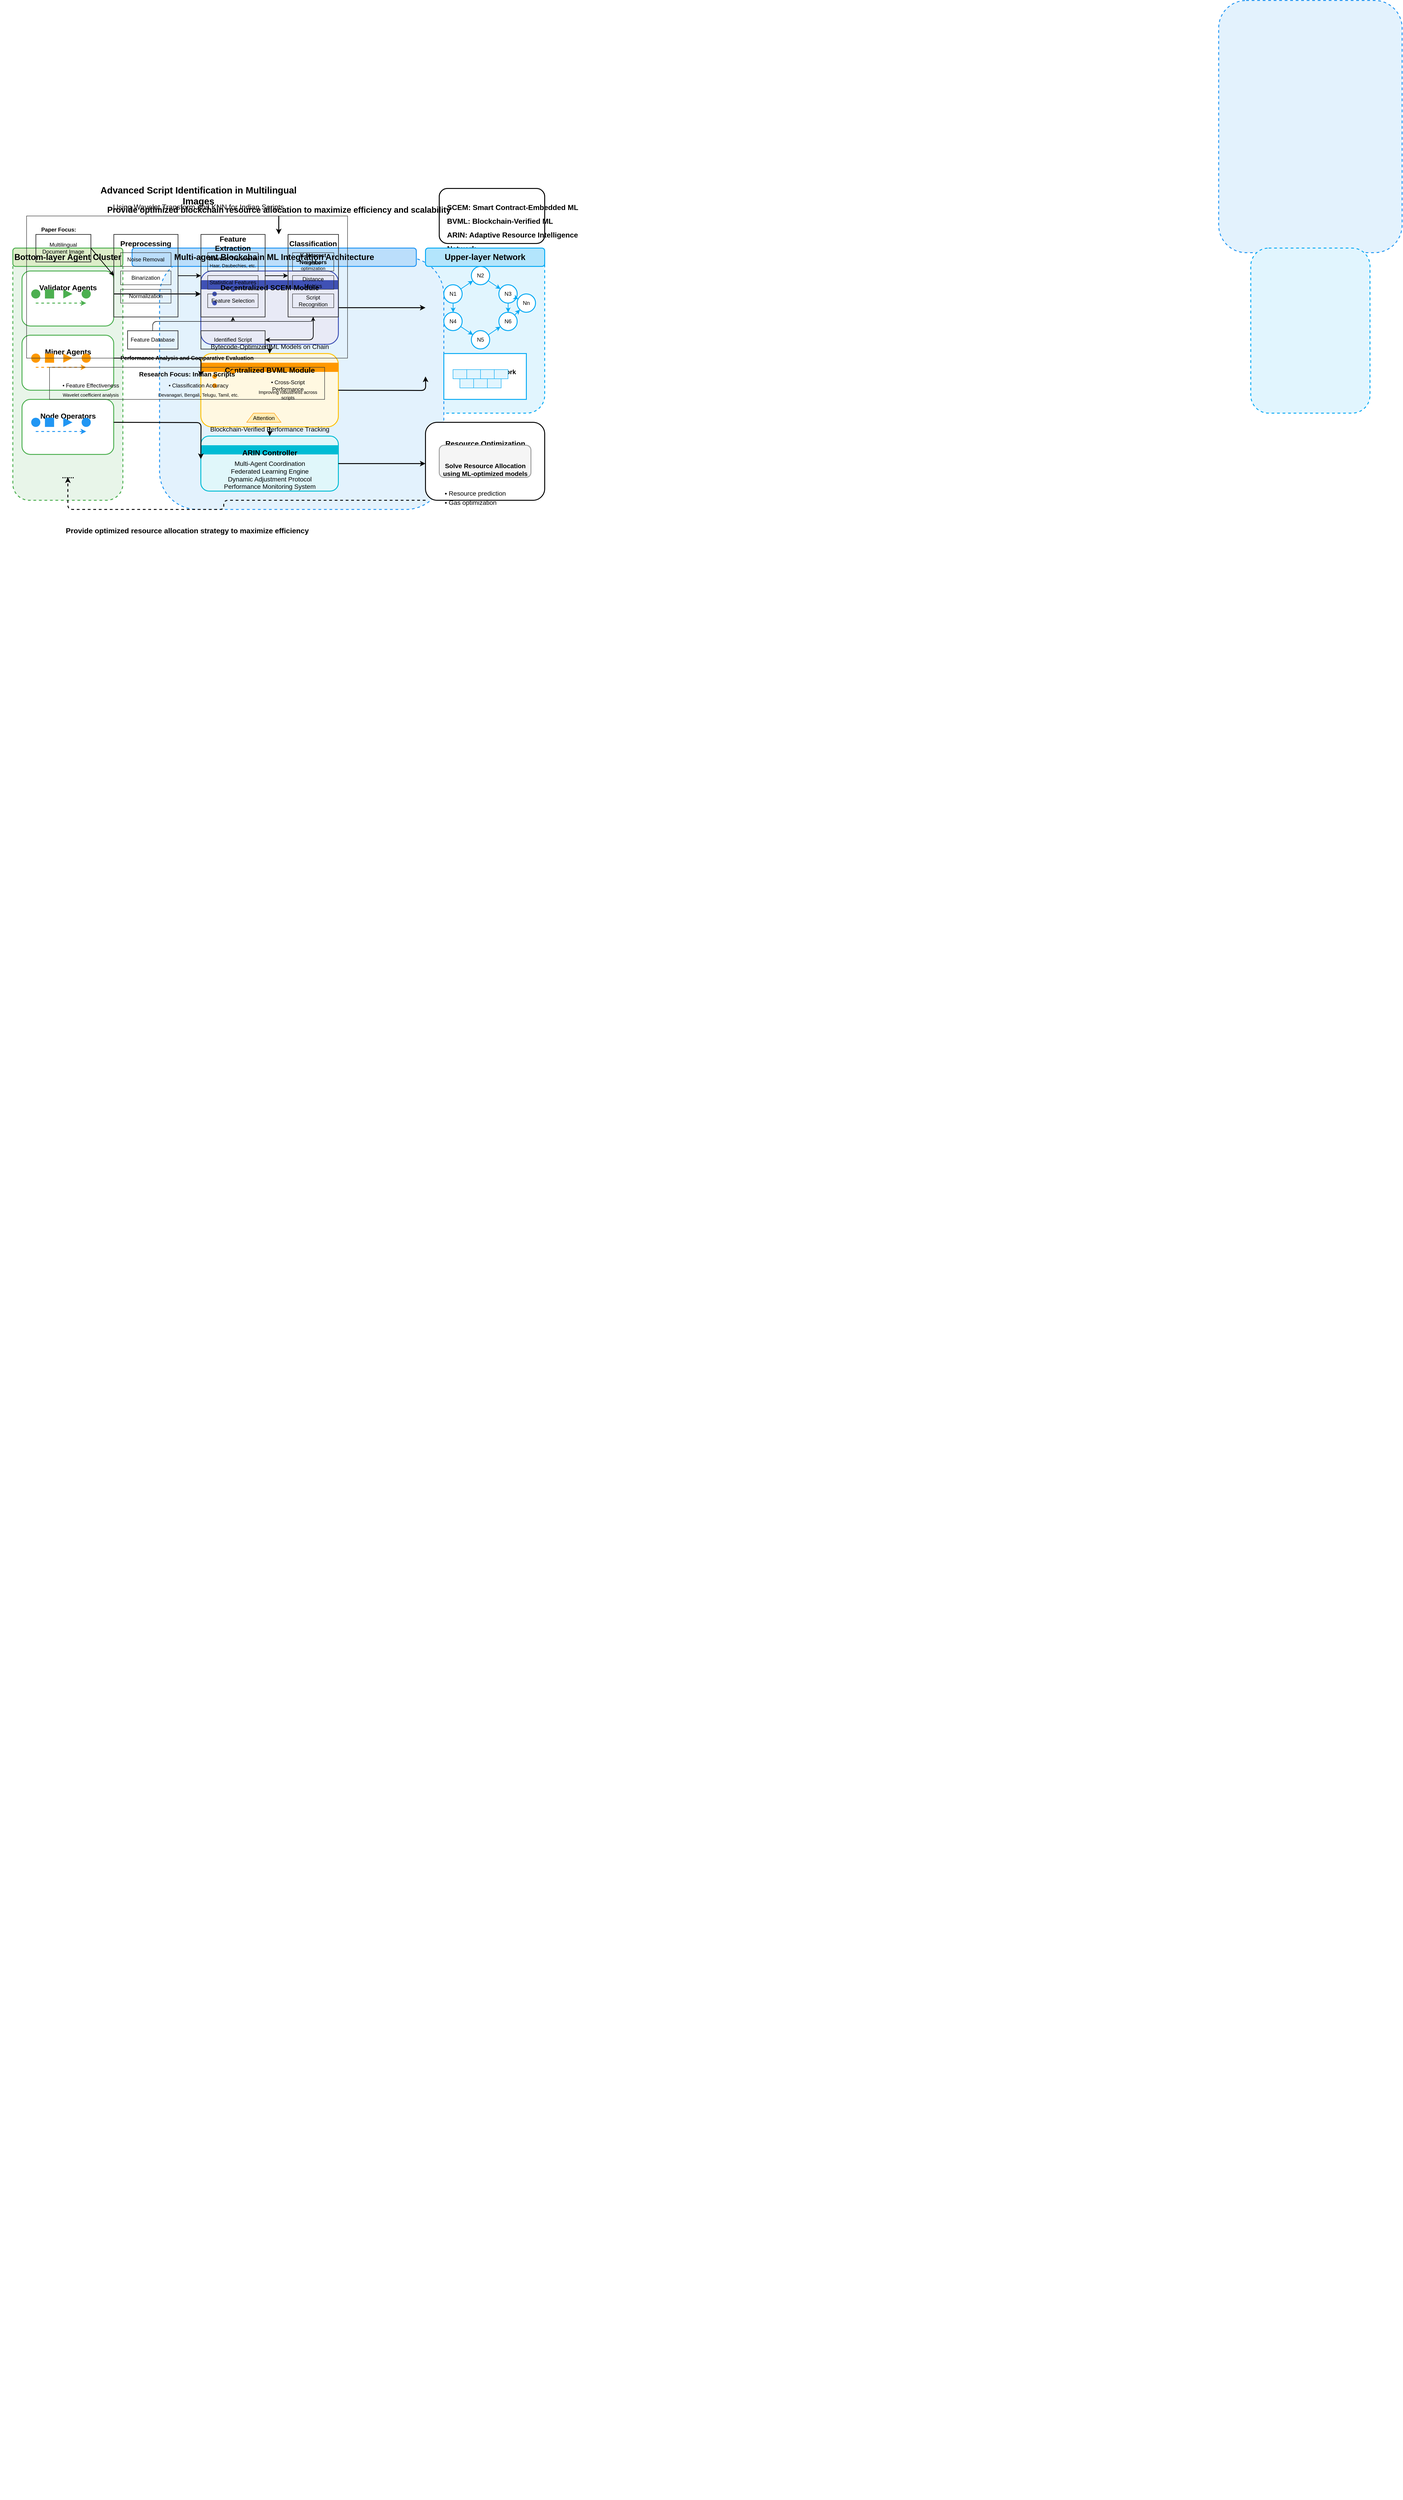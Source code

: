 <mxfile version="26.1.0">
  <diagram name="Page-1" id="Cv1-WxYaIpTdHHCbRo7C">
    <mxGraphModel dx="2656" dy="2869" grid="1" gridSize="10" guides="1" tooltips="1" connect="1" arrows="1" fold="1" page="1" pageScale="1" pageWidth="827" pageHeight="1169" math="0" shadow="0">
      <root>
        <mxCell id="0" />
        <mxCell id="1" parent="0" />
        <mxCell id="YAt9LpGXts6ywUsY0biL-2" value="&#xa;&#xa;&#xa;&#xa;&#xa;&#xa;&#xa;&#xa;&#xa;&#xa;&#xa;&#xa;&#xa;&#xa;&#xa;&#xa;&#xa;&#xa;&#xa;&#xa;&#xa;&#xa;&#xa;&#xa;&#xa;&#xa;&#xa;&#xa;&#xa;&#xa;&#xa;&#xa;&#xa;&#xa;&#xa;&#xa;&#xa;&#xa;&#xa;&#xa;&#xa;&#xa;&#xa;&#xa;&#xa;&#xa;&#xa;&#xa;&#xa;&#xa;&#xa;&#xa;&#xa;&#xa;&#xa;&#xa;&#xa;&#xa;&#xa;&#xa;&#xa;&#xa;&#xa;&#xa;&#xa;&#xa;&#xa;&#xa;&#xa;&#xa;&#xa;&#xa;&#xa;&#xa;&#xa;&#xa;&#xa;&#xa;&#xa;&#xa;&#xa;&#xa;&#xa;&#xa;&#xa;&#xa;&#xa;&#xa;&#xa;&#xa;&#xa;&#xa;&#xa;&#xa;&#xa;&#xa;&#xa;&#xa;&#xa;&#xa;&#xa;&#xa;&#xa;&#xa;&#xa;&#xa;&#xa;&#xa;&#xa;&#xa;&#xa;&#xa;&#xa;&#xa;&#xa;&#xa;&#xa;&#xa;&#xa;&#xa;&#xa;&#xa;&#xa;&#xa;&#xa;&#xa;&#xa;&#xa;&#xa;&#xa;&#xa;&#xa;&#xa;&#xa;&#xa;&#xa;&#xa;&#xa;&#xa;&#xa;&#xa;&#xa;&#xa;&#xa;&#xa;&#xa;&#xa;&#xa;&#xa;&#xa;&#xa;&#xa;&#xa;&#xa;&#xa;&#xa;&#xa;&#xa;&#xa;&#xa;&#xa;&#xa;&#xa;&#xa;&#xa;&#xa;&#xa;&#xa;&#xa;&#xa;&#xa;&#xa;&#xa;&#xa;&#xa;&#xa;&#xa;&#xa;&#xa;&#xa;&#xa;&#xa;&#xa;&#xa;&#xa;&#xa;&#xa;&#xa;&#xa;&#xa;&#xa;&#xa;&#xa;&#xa;&#xa;&#xa;&#xa;&#xa;&#xa;&#xa;&#xa;&#xa;&#xa;&#xa;&#xa;&#xa;&#xa;&#xa;&#xa;&#xa;&#xa;&#xa;&#xa;&#xa;&#xa;&#xa;&#xa;&#xa;&#xa;&#xa;&#xa;&#xa;&#xa;&#xa;&#xa;&#xa;&#xa;&#xa;&#xa;&#xa;&#xa;&#xa;&#xa;&#xa;&#xa;&#xa;&#xa;&#xa;&#xa;&#xa;&#xa;&#xa;&#xa;&#xa;&#xa;&#xa;&#xa;&#xa;&#xa;&#xa;&#xa;&#xa;&#xa;&#xa;&#xa;&#xa;&#xa;&#xa;&#xa;&#xa;&#xa;&#xa;&#xa;&#xa;&#xa;&#xa;&#xa;&#xa;&#xa;&#xa;&#xa;&#xa;&#xa;&#xa;&#xa;&#xa;&#xa;&#xa;&#xa;&#xa;&#xa;&#xa;&#xa;&#xa;&#xa;&#xa;&#xa;&#xa;&#xa;&#xa;&#xa;&#xa;&#xa;&#xa;&#xa;&#xa;&#xa;&#xa;&#xa;&#xa;&#xa;&#xa;&#xa;&#xa;&#xa;&#xa;&#xa;&#xa;&#xa;&#xa;&#xa;&#xa;&#xa;&#xa;&#xa;&#xa;&#xa;&#xa;&#xa;&#xa;&#xa;&#xa;&#xa;&#xa;&#xa;&#xa;&#xa;&#xa;&#xa;&#xa;&#xa;&#xa;&#xa;&#xa;&#xa;&#xa;&#xa;&#xa;&#xa;&#xa;&#xa;&#xa;&#xa;&#xa;&#xa;&#xa;&#xa;&#xa;&#xa;&#xa;" style="text;whiteSpace=wrap;html=1;" parent="1" vertex="1">
          <mxGeometry width="30" height="5060" as="geometry" />
        </mxCell>
        <mxCell id="YAt9LpGXts6ywUsY0biL-3" value="Provide optimized blockchain resource allocation to maximize efficiency and scalability" style="text;html=1;strokeColor=none;fillColor=none;align=center;verticalAlign=middle;whiteSpace=wrap;rounded=0;fontSize=18;fontStyle=1" parent="1" vertex="1">
          <mxGeometry x="350" y="20" width="500" height="60" as="geometry" />
        </mxCell>
        <mxCell id="YAt9LpGXts6ywUsY0biL-4" value="" style="rounded=1;whiteSpace=wrap;html=1;fillColor=white;strokeColor=black;strokeWidth=2;" parent="1" vertex="1">
          <mxGeometry x="950" y="20" width="230" height="120" as="geometry" />
        </mxCell>
        <mxCell id="YAt9LpGXts6ywUsY0biL-5" value="SCEM: Smart Contract-Embedded ML" style="text;html=1;strokeColor=none;fillColor=none;align=left;verticalAlign=middle;whiteSpace=wrap;fontSize=16;fontStyle=1" parent="1" vertex="1">
          <mxGeometry x="965" y="30" width="200" height="20" as="geometry" />
        </mxCell>
        <mxCell id="YAt9LpGXts6ywUsY0biL-6" value="BVML: Blockchain-Verified ML" style="text;html=1;strokeColor=none;fillColor=none;align=left;verticalAlign=middle;whiteSpace=wrap;fontSize=16;fontStyle=1" parent="1" vertex="1">
          <mxGeometry x="965" y="60" width="200" height="20" as="geometry" />
        </mxCell>
        <mxCell id="YAt9LpGXts6ywUsY0biL-7" value="ARIN: Adaptive Resource Intelligence" style="text;html=1;strokeColor=none;fillColor=none;align=left;verticalAlign=middle;whiteSpace=wrap;fontSize=16;fontStyle=1" parent="1" vertex="1">
          <mxGeometry x="965" y="90" width="200" height="20" as="geometry" />
        </mxCell>
        <mxCell id="YAt9LpGXts6ywUsY0biL-8" value="Network" style="text;html=1;strokeColor=none;fillColor=none;align=left;verticalAlign=middle;whiteSpace=wrap;fontSize=16;fontStyle=1" parent="1" vertex="1">
          <mxGeometry x="965" y="120" width="200" height="20" as="geometry" />
        </mxCell>
        <mxCell id="YAt9LpGXts6ywUsY0biL-9" value="" style="rounded=1;whiteSpace=wrap;html=1;fillColor=#e8f5e9;strokeColor=#4caf50;strokeWidth=2;dashed=1;" parent="1" vertex="1">
          <mxGeometry x="20" y="150" width="240" height="550" as="geometry" />
        </mxCell>
        <mxCell id="YAt9LpGXts6ywUsY0biL-10" value="Bottom-layer Agent Cluster" style="text;html=1;strokeColor=none;fillColor=none;align=center;verticalAlign=middle;whiteSpace=wrap;fontSize=18;fontStyle=1" parent="1" vertex="1">
          <mxGeometry x="40" y="160" width="200" height="30" as="geometry" />
        </mxCell>
        <mxCell id="YAt9LpGXts6ywUsY0biL-11" value="" style="rounded=1;whiteSpace=wrap;html=1;fillColor=#e3f2fd;strokeColor=#2196f3;strokeWidth=2;dashed=1;" parent="1" vertex="1">
          <mxGeometry x="2650" y="-390" width="400" height="550" as="geometry" />
        </mxCell>
        <mxCell id="YAt9LpGXts6ywUsY0biL-12" value="Multi-agent Blockchain ML Integration Architecture" style="text;html=1;strokeColor=none;fillColor=none;align=center;verticalAlign=middle;whiteSpace=wrap;fontSize=18;fontStyle=1" parent="1" vertex="1">
          <mxGeometry x="500" y="160" width="400" height="30" as="geometry" />
        </mxCell>
        <mxCell id="YAt9LpGXts6ywUsY0biL-13" value="" style="rounded=1;whiteSpace=wrap;html=1;fillColor=#e1f5fe;strokeColor=#03a9f4;strokeWidth=2;dashed=1;" parent="1" vertex="1">
          <mxGeometry x="920" y="150" width="260" height="360" as="geometry" />
        </mxCell>
        <mxCell id="YAt9LpGXts6ywUsY0biL-14" value="Upper-layer Network" style="text;html=1;strokeColor=none;fillColor=none;align=center;verticalAlign=middle;whiteSpace=wrap;fontSize=18;fontStyle=1" parent="1" vertex="1">
          <mxGeometry x="920" y="160" width="260" height="30" as="geometry" />
        </mxCell>
        <mxCell id="YAt9LpGXts6ywUsY0biL-15" value="" style="endArrow=classic;html=1;strokeWidth=2;" parent="1" source="YAt9LpGXts6ywUsY0biL-9" target="YAt9LpGXts6ywUsY0biL-11" edge="1" />
        <mxCell id="YAt9LpGXts6ywUsY0biL-16" value="" style="endArrow=classic;html=1;strokeWidth=2;" parent="1" source="YAt9LpGXts6ywUsY0biL-11" target="YAt9LpGXts6ywUsY0biL-13" edge="1" />
        <mxCell id="Y82PsaZd_2mcMl-PPGFg-1" value="" style="rounded=1;whiteSpace=wrap;fillColor=#ffffff;strokeColor=#000000;strokeWidth=2" parent="1" vertex="1">
          <mxGeometry x="950" y="20" width="230" height="120" as="geometry" />
        </mxCell>
        <mxCell id="Y82PsaZd_2mcMl-PPGFg-2" value="SCEM: Smart Contract-Embedded ML" style="text;html=1;align=left;fontStyle=1;fontSize=16" parent="1" vertex="1">
          <mxGeometry x="965" y="45" width="200" height="20" as="geometry" />
        </mxCell>
        <mxCell id="Y82PsaZd_2mcMl-PPGFg-3" value="BVML: Blockchain-Verified ML" style="text;html=1;align=left;fontStyle=1;fontSize=16" parent="1" vertex="1">
          <mxGeometry x="965" y="75" width="200" height="20" as="geometry" />
        </mxCell>
        <mxCell id="Y82PsaZd_2mcMl-PPGFg-4" value="ARIN: Adaptive Resource Intelligence" style="text;html=1;align=left;fontStyle=1;fontSize=16" parent="1" vertex="1">
          <mxGeometry x="965" y="105" width="200" height="20" as="geometry" />
        </mxCell>
        <mxCell id="Y82PsaZd_2mcMl-PPGFg-5" value="Network" style="text;html=1;align=left;fontStyle=1;fontSize=16" parent="1" vertex="1">
          <mxGeometry x="965" y="135" width="200" height="20" as="geometry" />
        </mxCell>
        <mxCell id="Y82PsaZd_2mcMl-PPGFg-6" value="" style="rounded=0;whiteSpace=wrap;fillColor=#ffffff;strokeColor=none" parent="1" vertex="1">
          <mxGeometry x="350" y="20" width="500" height="60" as="geometry" />
        </mxCell>
        <mxCell id="Y82PsaZd_2mcMl-PPGFg-7" value="Provide optimized blockchain resource allocation to maximize efficiency and scalability" style="text;html=1;align=center;fontStyle=1;fontSize=18" parent="1" vertex="1">
          <mxGeometry x="350" y="50" width="500" height="30" as="geometry" />
        </mxCell>
        <mxCell id="Y82PsaZd_2mcMl-PPGFg-8" value="" style="edgeStyle=orthogonalEdgeStyle;endArrow=classic;strokeWidth=2" parent="1" edge="1">
          <mxGeometry x="600" y="80" height="40" as="geometry">
            <mxPoint x="600" y="80" as="sourcePoint" />
            <mxPoint x="600" y="120" as="targetPoint" />
          </mxGeometry>
        </mxCell>
        <mxCell id="Y82PsaZd_2mcMl-PPGFg-9" value="" style="rounded=1;whiteSpace=wrap;fillColor=#e8f5e9;strokeColor=#4caf50;strokeWidth=2;dashed=1" parent="1" vertex="1">
          <mxGeometry x="20" y="150" width="240" height="550" as="geometry" />
        </mxCell>
        <mxCell id="Y82PsaZd_2mcMl-PPGFg-10" value="Bottom-layer Agent Cluster" style="rounded=1;whiteSpace=wrap;fillColor=#dcedc8;strokeColor=#4caf50;strokeWidth=2;fontStyle=1;fontSize=18;align=center" parent="1" vertex="1">
          <mxGeometry x="20" y="150" width="240" height="40" as="geometry" />
        </mxCell>
        <mxCell id="Y82PsaZd_2mcMl-PPGFg-11" value="" style="rounded=1;whiteSpace=wrap;fillColor=#ffffff;strokeColor=#4caf50;strokeWidth=2" parent="1" vertex="1">
          <mxGeometry x="40" y="200" width="200" height="120" as="geometry" />
        </mxCell>
        <mxCell id="Y82PsaZd_2mcMl-PPGFg-12" value="Validator Agents" style="text;html=1;align=center;fontStyle=1;fontSize=16" parent="1" vertex="1">
          <mxGeometry x="40" y="220" width="200" height="20" as="geometry" />
        </mxCell>
        <mxCell id="Y82PsaZd_2mcMl-PPGFg-13" value="" style="ellipse;fillColor=#4caf50;strokeColor=none" parent="1" vertex="1">
          <mxGeometry x="60" y="240" width="20" height="20" as="geometry" />
        </mxCell>
        <mxCell id="Y82PsaZd_2mcMl-PPGFg-14" value="" style="fillColor=#4caf50;strokeColor=none" parent="1" vertex="1">
          <mxGeometry x="90" y="240" width="20" height="20" as="geometry" />
        </mxCell>
        <mxCell id="Y82PsaZd_2mcMl-PPGFg-15" value="" style="shape=triangle;fillColor=#4caf50;strokeColor=none" parent="1" vertex="1">
          <mxGeometry x="130" y="240" width="20" height="20" as="geometry" />
        </mxCell>
        <mxCell id="Y82PsaZd_2mcMl-PPGFg-16" value="" style="ellipse;fillColor=#4caf50;strokeColor=none" parent="1" vertex="1">
          <mxGeometry x="170" y="240" width="20" height="20" as="geometry" />
        </mxCell>
        <mxCell id="Y82PsaZd_2mcMl-PPGFg-17" value="" style="strokeColor=#4caf50;strokeWidth=2;dashed=1" parent="1" edge="1">
          <mxGeometry x="70" y="270" width="110" as="geometry">
            <mxPoint x="70" y="270" as="sourcePoint" />
            <mxPoint x="180" y="270" as="targetPoint" />
          </mxGeometry>
        </mxCell>
        <mxCell id="Y82PsaZd_2mcMl-PPGFg-18" value="" style="rounded=1;whiteSpace=wrap;fillColor=#ffffff;strokeColor=#4caf50;strokeWidth=2" parent="1" vertex="1">
          <mxGeometry x="40" y="340" width="200" height="120" as="geometry" />
        </mxCell>
        <mxCell id="Y82PsaZd_2mcMl-PPGFg-19" value="Miner Agents" style="text;html=1;align=center;fontStyle=1;fontSize=16" parent="1" vertex="1">
          <mxGeometry x="40" y="360" width="200" height="20" as="geometry" />
        </mxCell>
        <mxCell id="Y82PsaZd_2mcMl-PPGFg-20" value="" style="ellipse;fillColor=#ff9800;strokeColor=none" parent="1" vertex="1">
          <mxGeometry x="60" y="380" width="20" height="20" as="geometry" />
        </mxCell>
        <mxCell id="Y82PsaZd_2mcMl-PPGFg-21" value="" style="fillColor=#ff9800;strokeColor=none" parent="1" vertex="1">
          <mxGeometry x="90" y="380" width="20" height="20" as="geometry" />
        </mxCell>
        <mxCell id="Y82PsaZd_2mcMl-PPGFg-22" value="" style="shape=triangle;fillColor=#ff9800;strokeColor=none" parent="1" vertex="1">
          <mxGeometry x="130" y="380" width="20" height="20" as="geometry" />
        </mxCell>
        <mxCell id="Y82PsaZd_2mcMl-PPGFg-23" value="" style="ellipse;fillColor=#ff9800;strokeColor=none" parent="1" vertex="1">
          <mxGeometry x="170" y="380" width="20" height="20" as="geometry" />
        </mxCell>
        <mxCell id="Y82PsaZd_2mcMl-PPGFg-24" value="" style="strokeColor=#ff9800;strokeWidth=2;dashed=1" parent="1" edge="1">
          <mxGeometry x="70" y="410" width="110" as="geometry">
            <mxPoint x="70" y="410" as="sourcePoint" />
            <mxPoint x="180" y="410" as="targetPoint" />
          </mxGeometry>
        </mxCell>
        <mxCell id="Y82PsaZd_2mcMl-PPGFg-25" value="" style="rounded=1;whiteSpace=wrap;fillColor=#ffffff;strokeColor=#4caf50;strokeWidth=2" parent="1" vertex="1">
          <mxGeometry x="40" y="480" width="200" height="120" as="geometry" />
        </mxCell>
        <mxCell id="Y82PsaZd_2mcMl-PPGFg-26" value="Node Operators" style="text;html=1;align=center;fontStyle=1;fontSize=16" parent="1" vertex="1">
          <mxGeometry x="40" y="500" width="200" height="20" as="geometry" />
        </mxCell>
        <mxCell id="Y82PsaZd_2mcMl-PPGFg-27" value="" style="ellipse;fillColor=#2196f3;strokeColor=none" parent="1" vertex="1">
          <mxGeometry x="60" y="520" width="20" height="20" as="geometry" />
        </mxCell>
        <mxCell id="Y82PsaZd_2mcMl-PPGFg-28" value="" style="fillColor=#2196f3;strokeColor=none" parent="1" vertex="1">
          <mxGeometry x="90" y="520" width="20" height="20" as="geometry" />
        </mxCell>
        <mxCell id="Y82PsaZd_2mcMl-PPGFg-29" value="" style="shape=triangle;fillColor=#2196f3;strokeColor=none" parent="1" vertex="1">
          <mxGeometry x="130" y="520" width="20" height="20" as="geometry" />
        </mxCell>
        <mxCell id="Y82PsaZd_2mcMl-PPGFg-30" value="" style="ellipse;fillColor=#2196f3;strokeColor=none" parent="1" vertex="1">
          <mxGeometry x="170" y="520" width="20" height="20" as="geometry" />
        </mxCell>
        <mxCell id="Y82PsaZd_2mcMl-PPGFg-31" value="" style="strokeColor=#2196f3;strokeWidth=2;dashed=1" parent="1" edge="1">
          <mxGeometry x="70" y="550" width="110" as="geometry">
            <mxPoint x="70" y="550" as="sourcePoint" />
            <mxPoint x="180" y="550" as="targetPoint" />
          </mxGeometry>
        </mxCell>
        <mxCell id="Y82PsaZd_2mcMl-PPGFg-32" value="......" style="text;html=1;align=center;fontStyle=1;fontSize=16" parent="1" vertex="1">
          <mxGeometry x="40" y="630" width="200" height="20" as="geometry" />
        </mxCell>
        <mxCell id="Y82PsaZd_2mcMl-PPGFg-33" value="" style="rounded=1;whiteSpace=wrap;fillColor=#e3f2fd;strokeColor=#2196f3;strokeWidth=2;dashed=1" parent="1" vertex="1">
          <mxGeometry x="340" y="170" width="620" height="550" as="geometry" />
        </mxCell>
        <mxCell id="Y82PsaZd_2mcMl-PPGFg-34" value="Multi-agent Blockchain ML Integration Architecture" style="rounded=1;whiteSpace=wrap;fillColor=#bbdefb;strokeColor=#2196f3;strokeWidth=2;fontStyle=1;fontSize=18;align=center" parent="1" vertex="1">
          <mxGeometry x="280" y="150" width="620" height="40" as="geometry" />
        </mxCell>
        <mxCell id="Y82PsaZd_2mcMl-PPGFg-35" value="" style="rounded=1;whiteSpace=wrap;fillColor=#e8eaf6;strokeColor=#3f51b5;strokeWidth=2" parent="1" vertex="1">
          <mxGeometry x="430" y="200" width="300" height="160" as="geometry" />
        </mxCell>
        <mxCell id="Y82PsaZd_2mcMl-PPGFg-36" value="Decentralized SCEM Module" style="text;html=1;align=center;fontStyle=1;fontSize=16;fillColor=#3f51b5" parent="1" vertex="1">
          <mxGeometry x="430" y="220" width="300" height="20" as="geometry" />
        </mxCell>
        <mxCell id="Y82PsaZd_2mcMl-PPGFg-37" value="" style="ellipse;fillColor=#3f51b5;strokeColor=none" parent="1" vertex="1">
          <mxGeometry x="455" y="245" width="10" height="10" as="geometry" />
        </mxCell>
        <mxCell id="Y82PsaZd_2mcMl-PPGFg-38" value="" style="ellipse;fillColor=#3f51b5;strokeColor=none" parent="1" vertex="1">
          <mxGeometry x="455" y="265" width="10" height="10" as="geometry" />
        </mxCell>
        <mxCell id="Y82PsaZd_2mcMl-PPGFg-39" value="" style="ellipse;fillColor=#3f51b5;strokeColor=none" parent="1" vertex="1">
          <mxGeometry x="495" y="235" width="10" height="10" as="geometry" />
        </mxCell>
        <mxCell id="Y82PsaZd_2mcMl-PPGFg-40" value="Bytecode-Optimized ML Models on Chain" style="text;html=1;align=center;fontSize=14" parent="1" vertex="1">
          <mxGeometry x="430" y="350" width="300" height="20" as="geometry" />
        </mxCell>
        <mxCell id="Y82PsaZd_2mcMl-PPGFg-41" value="" style="rounded=1;whiteSpace=wrap;fillColor=#fff8e1;strokeColor=#ffc107;strokeWidth=2" parent="1" vertex="1">
          <mxGeometry x="430" y="380" width="300" height="160" as="geometry" />
        </mxCell>
        <mxCell id="Y82PsaZd_2mcMl-PPGFg-42" value="Centralized BVML Module" style="text;html=1;align=center;fontStyle=1;fontSize=16;fillColor=#ff9800" parent="1" vertex="1">
          <mxGeometry x="430" y="400" width="300" height="20" as="geometry" />
        </mxCell>
        <mxCell id="Y82PsaZd_2mcMl-PPGFg-43" value="" style="ellipse;fillColor=#ff9800;strokeColor=none" parent="1" vertex="1">
          <mxGeometry x="455" y="425" width="10" height="10" as="geometry" />
        </mxCell>
        <mxCell id="Y82PsaZd_2mcMl-PPGFg-44" value="" style="ellipse;fillColor=#ff9800;strokeColor=none" parent="1" vertex="1">
          <mxGeometry x="455" y="445" width="10" height="10" as="geometry" />
        </mxCell>
        <mxCell id="Y82PsaZd_2mcMl-PPGFg-45" value="" style="ellipse;fillColor=#ff9800;strokeColor=none" parent="1" vertex="1">
          <mxGeometry x="495" y="415" width="10" height="10" as="geometry" />
        </mxCell>
        <mxCell id="Y82PsaZd_2mcMl-PPGFg-46" value="Attention" style="shape=trapezoid;fillColor=#ffecb3;strokeColor=#ff9800;strokeWidth=1" parent="1" vertex="1">
          <mxGeometry x="530" y="510" width="75" height="20" as="geometry" />
        </mxCell>
        <mxCell id="Y82PsaZd_2mcMl-PPGFg-47" value="Blockchain-Verified Performance Tracking" style="text;html=1;align=center;fontSize=14" parent="1" vertex="1">
          <mxGeometry x="430" y="530" width="300" height="20" as="geometry" />
        </mxCell>
        <mxCell id="Y82PsaZd_2mcMl-PPGFg-48" value="" style="rounded=1;whiteSpace=wrap;fillColor=#e0f7fa;strokeColor=#00bcd4;strokeWidth=2" parent="1" vertex="1">
          <mxGeometry x="430" y="560" width="300" height="120" as="geometry" />
        </mxCell>
        <mxCell id="Y82PsaZd_2mcMl-PPGFg-49" value="ARIN Controller" style="text;html=1;align=center;fontStyle=1;fontSize=16;fillColor=#00bcd4" parent="1" vertex="1">
          <mxGeometry x="430" y="580" width="300" height="20" as="geometry" />
        </mxCell>
        <mxCell id="Y82PsaZd_2mcMl-PPGFg-50" value="Multi-Agent Coordination&lt;br&gt;Federated Learning Engine&lt;br&gt;Dynamic Adjustment Protocol&lt;br&gt;Performance Monitoring System" style="text;html=1;align=center;fontSize=14" parent="1" vertex="1">
          <mxGeometry x="430" y="605" width="300" height="60" as="geometry" />
        </mxCell>
        <mxCell id="Y82PsaZd_2mcMl-PPGFg-51" value="" style="rounded=1;whiteSpace=wrap;fillColor=#e1f5fe;strokeColor=#03a9f4;strokeWidth=2;dashed=1" parent="1" vertex="1">
          <mxGeometry x="2720" y="150" width="260" height="360" as="geometry" />
        </mxCell>
        <mxCell id="Y82PsaZd_2mcMl-PPGFg-52" value="Upper-layer Network" style="rounded=1;whiteSpace=wrap;fillColor=#b3e5fc;strokeColor=#03a9f4;strokeWidth=2;fontStyle=1;fontSize=18;align=center" parent="1" vertex="1">
          <mxGeometry x="920" y="150" width="260" height="40" as="geometry" />
        </mxCell>
        <mxCell id="Y82PsaZd_2mcMl-PPGFg-53" value="N1" style="ellipse;whiteSpace=wrap;fillColor=#ffffff;strokeColor=#03a9f4;strokeWidth=2" parent="1" vertex="1">
          <mxGeometry x="960" y="230" width="40" height="40" as="geometry" />
        </mxCell>
        <mxCell id="Y82PsaZd_2mcMl-PPGFg-54" value="N2" style="ellipse;whiteSpace=wrap;fillColor=#ffffff;strokeColor=#03a9f4;strokeWidth=2" parent="1" vertex="1">
          <mxGeometry x="1020" y="190" width="40" height="40" as="geometry" />
        </mxCell>
        <mxCell id="Y82PsaZd_2mcMl-PPGFg-55" value="N3" style="ellipse;whiteSpace=wrap;fillColor=#ffffff;strokeColor=#03a9f4;strokeWidth=2" parent="1" vertex="1">
          <mxGeometry x="1080" y="230" width="40" height="40" as="geometry" />
        </mxCell>
        <mxCell id="Y82PsaZd_2mcMl-PPGFg-56" value="N4" style="ellipse;whiteSpace=wrap;fillColor=#ffffff;strokeColor=#03a9f4;strokeWidth=2" parent="1" vertex="1">
          <mxGeometry x="960" y="290" width="40" height="40" as="geometry" />
        </mxCell>
        <mxCell id="Y82PsaZd_2mcMl-PPGFg-57" value="N5" style="ellipse;whiteSpace=wrap;fillColor=#ffffff;strokeColor=#03a9f4;strokeWidth=2" parent="1" vertex="1">
          <mxGeometry x="1020" y="330" width="40" height="40" as="geometry" />
        </mxCell>
        <mxCell id="Y82PsaZd_2mcMl-PPGFg-58" value="N6" style="ellipse;whiteSpace=wrap;fillColor=#ffffff;strokeColor=#03a9f4;strokeWidth=2" parent="1" vertex="1">
          <mxGeometry x="1080" y="290" width="40" height="40" as="geometry" />
        </mxCell>
        <mxCell id="Y82PsaZd_2mcMl-PPGFg-59" value="Nn" style="ellipse;whiteSpace=wrap;fillColor=#ffffff;strokeColor=#03a9f4;strokeWidth=2" parent="1" vertex="1">
          <mxGeometry x="1120" y="250" width="40" height="40" as="geometry" />
        </mxCell>
        <mxCell id="Y82PsaZd_2mcMl-PPGFg-60" value="" style="strokeColor=#03a9f4;strokeWidth=1.5" parent="1" source="Y82PsaZd_2mcMl-PPGFg-53" target="Y82PsaZd_2mcMl-PPGFg-54" edge="1">
          <mxGeometry relative="1" as="geometry" />
        </mxCell>
        <mxCell id="Y82PsaZd_2mcMl-PPGFg-61" value="" style="strokeColor=#03a9f4;strokeWidth=1.5" parent="1" source="Y82PsaZd_2mcMl-PPGFg-54" target="Y82PsaZd_2mcMl-PPGFg-55" edge="1">
          <mxGeometry relative="1" as="geometry" />
        </mxCell>
        <mxCell id="Y82PsaZd_2mcMl-PPGFg-62" value="" style="strokeColor=#03a9f4;strokeWidth=1.5" parent="1" source="Y82PsaZd_2mcMl-PPGFg-53" target="Y82PsaZd_2mcMl-PPGFg-56" edge="1">
          <mxGeometry relative="1" as="geometry" />
        </mxCell>
        <mxCell id="Y82PsaZd_2mcMl-PPGFg-63" value="" style="strokeColor=#03a9f4;strokeWidth=1.5" parent="1" source="Y82PsaZd_2mcMl-PPGFg-56" target="Y82PsaZd_2mcMl-PPGFg-57" edge="1">
          <mxGeometry relative="1" as="geometry" />
        </mxCell>
        <mxCell id="Y82PsaZd_2mcMl-PPGFg-64" value="" style="strokeColor=#03a9f4;strokeWidth=1.5" parent="1" source="Y82PsaZd_2mcMl-PPGFg-57" target="Y82PsaZd_2mcMl-PPGFg-58" edge="1">
          <mxGeometry relative="1" as="geometry" />
        </mxCell>
        <mxCell id="Y82PsaZd_2mcMl-PPGFg-65" value="" style="strokeColor=#03a9f4;strokeWidth=1.5" parent="1" source="Y82PsaZd_2mcMl-PPGFg-55" target="Y82PsaZd_2mcMl-PPGFg-58" edge="1">
          <mxGeometry relative="1" as="geometry" />
        </mxCell>
        <mxCell id="Y82PsaZd_2mcMl-PPGFg-66" value="" style="strokeColor=#03a9f4;strokeWidth=1.5" parent="1" source="Y82PsaZd_2mcMl-PPGFg-55" target="Y82PsaZd_2mcMl-PPGFg-59" edge="1">
          <mxGeometry relative="1" as="geometry" />
        </mxCell>
        <mxCell id="Y82PsaZd_2mcMl-PPGFg-67" value="" style="strokeColor=#03a9f4;strokeWidth=1.5" parent="1" source="Y82PsaZd_2mcMl-PPGFg-58" target="Y82PsaZd_2mcMl-PPGFg-59" edge="1">
          <mxGeometry relative="1" as="geometry" />
        </mxCell>
        <mxCell id="Y82PsaZd_2mcMl-PPGFg-68" value="" style="whiteSpace=wrap;fillColor=#ffffff;strokeColor=#03a9f4;strokeWidth=2" parent="1" vertex="1">
          <mxGeometry x="960" y="380" width="180" height="100" as="geometry" />
        </mxCell>
        <mxCell id="Y82PsaZd_2mcMl-PPGFg-69" value="Blockchain Network" style="text;html=1;align=center;fontStyle=1;fontSize=14" parent="1" vertex="1">
          <mxGeometry x="960" y="405" width="180" height="20" as="geometry" />
        </mxCell>
        <mxCell id="Y82PsaZd_2mcMl-PPGFg-70" value="" style="fillColor=#e1f5fe;strokeColor=#03a9f4;strokeWidth=1" parent="1" vertex="1">
          <mxGeometry x="980" y="415" width="30" height="20" as="geometry" />
        </mxCell>
        <mxCell id="Y82PsaZd_2mcMl-PPGFg-71" value="" style="fillColor=#e1f5fe;strokeColor=#03a9f4;strokeWidth=1" parent="1" vertex="1">
          <mxGeometry x="1010" y="415" width="30" height="20" as="geometry" />
        </mxCell>
        <mxCell id="Y82PsaZd_2mcMl-PPGFg-72" value="" style="fillColor=#e1f5fe;strokeColor=#03a9f4;strokeWidth=1" parent="1" vertex="1">
          <mxGeometry x="1040" y="415" width="30" height="20" as="geometry" />
        </mxCell>
        <mxCell id="Y82PsaZd_2mcMl-PPGFg-73" value="" style="fillColor=#e1f5fe;strokeColor=#03a9f4;strokeWidth=1" parent="1" vertex="1">
          <mxGeometry x="1070" y="415" width="30" height="20" as="geometry" />
        </mxCell>
        <mxCell id="Y82PsaZd_2mcMl-PPGFg-74" value="" style="fillColor=#e1f5fe;strokeColor=#03a9f4;strokeWidth=1" parent="1" vertex="1">
          <mxGeometry x="995" y="435" width="30" height="20" as="geometry" />
        </mxCell>
        <mxCell id="Y82PsaZd_2mcMl-PPGFg-75" value="" style="fillColor=#e1f5fe;strokeColor=#03a9f4;strokeWidth=1" parent="1" vertex="1">
          <mxGeometry x="1025" y="435" width="30" height="20" as="geometry" />
        </mxCell>
        <mxCell id="Y82PsaZd_2mcMl-PPGFg-76" value="" style="fillColor=#e1f5fe;strokeColor=#03a9f4;strokeWidth=1" parent="1" vertex="1">
          <mxGeometry x="1055" y="435" width="30" height="20" as="geometry" />
        </mxCell>
        <mxCell id="Y82PsaZd_2mcMl-PPGFg-77" value="" style="rounded=1;whiteSpace=wrap;fillColor=#ffffff;strokeColor=#000000;strokeWidth=2" parent="1" vertex="1">
          <mxGeometry x="920" y="530" width="260" height="170" as="geometry" />
        </mxCell>
        <mxCell id="Y82PsaZd_2mcMl-PPGFg-78" value="Resource Optimization" style="text;html=1;align=center;fontStyle=1;fontSize=16" parent="1" vertex="1">
          <mxGeometry x="920" y="560" width="260" height="20" as="geometry" />
        </mxCell>
        <mxCell id="Y82PsaZd_2mcMl-PPGFg-79" value="" style="rounded=1;whiteSpace=wrap;fillColor=#f5f5f5;strokeColor=#9e9e9e;strokeWidth=2" parent="1" vertex="1">
          <mxGeometry x="950" y="580" width="200" height="70" as="geometry" />
        </mxCell>
        <mxCell id="Y82PsaZd_2mcMl-PPGFg-80" value="Solve Resource Allocation&lt;br&gt;using ML-optimized models" style="text;html=1;align=center;fontStyle=1;fontSize=14" parent="1" vertex="1">
          <mxGeometry x="950" y="610" width="200" height="30" as="geometry" />
        </mxCell>
        <mxCell id="Y82PsaZd_2mcMl-PPGFg-81" value="• Resource prediction" style="text;html=1;align=left;fontSize=14" parent="1" vertex="1">
          <mxGeometry x="960" y="670" width="200" height="20" as="geometry" />
        </mxCell>
        <mxCell id="Y82PsaZd_2mcMl-PPGFg-82" value="• Gas optimization" style="text;html=1;align=left;fontSize=14" parent="1" vertex="1">
          <mxGeometry x="960" y="690" width="200" height="20" as="geometry" />
        </mxCell>
        <mxCell id="Y82PsaZd_2mcMl-PPGFg-83" value="" style="edgeStyle=orthogonalEdgeStyle;endArrow=classic;strokeWidth=2" parent="1" edge="1">
          <mxGeometry x="240" y="250" width="190" as="geometry">
            <mxPoint x="240" y="250" as="sourcePoint" />
            <mxPoint x="430" y="250" as="targetPoint" />
          </mxGeometry>
        </mxCell>
        <mxCell id="Y82PsaZd_2mcMl-PPGFg-84" value="" style="edgeStyle=orthogonalEdgeStyle;endArrow=classic;strokeWidth=2" parent="1" edge="1">
          <mxGeometry x="240" y="390" width="190" height="40" as="geometry">
            <mxPoint x="240" y="390" as="sourcePoint" />
            <mxPoint x="430" y="430" as="targetPoint" />
          </mxGeometry>
        </mxCell>
        <mxCell id="Y82PsaZd_2mcMl-PPGFg-85" value="" style="edgeStyle=orthogonalEdgeStyle;endArrow=classic;strokeWidth=2" parent="1" edge="1">
          <mxGeometry x="240" y="530" width="190" height="80" as="geometry">
            <mxPoint x="240" y="530" as="sourcePoint" />
            <mxPoint x="430" y="610" as="targetPoint" />
          </mxGeometry>
        </mxCell>
        <mxCell id="Y82PsaZd_2mcMl-PPGFg-86" value="" style="edgeStyle=orthogonalEdgeStyle;endArrow=classic;strokeWidth=2" parent="1" edge="1">
          <mxGeometry x="730" y="280" width="190" as="geometry">
            <mxPoint x="730" y="280" as="sourcePoint" />
            <mxPoint x="920" y="280" as="targetPoint" />
          </mxGeometry>
        </mxCell>
        <mxCell id="Y82PsaZd_2mcMl-PPGFg-87" value="" style="edgeStyle=orthogonalEdgeStyle;endArrow=classic;strokeWidth=2" parent="1" edge="1">
          <mxGeometry x="730" y="460" width="190" height="-30" as="geometry">
            <mxPoint x="730" y="460" as="sourcePoint" />
            <mxPoint x="920" y="430" as="targetPoint" />
          </mxGeometry>
        </mxCell>
        <mxCell id="Y82PsaZd_2mcMl-PPGFg-88" value="" style="edgeStyle=orthogonalEdgeStyle;endArrow=classic;strokeWidth=2" parent="1" edge="1">
          <mxGeometry x="730" y="620" width="190" as="geometry">
            <mxPoint x="730" y="620" as="sourcePoint" />
            <mxPoint x="920" y="620" as="targetPoint" />
          </mxGeometry>
        </mxCell>
        <mxCell id="Y82PsaZd_2mcMl-PPGFg-89" value="" style="edgeStyle=orthogonalEdgeStyle;endArrow=classic;strokeWidth=2;dashed=1" parent="1" edge="1">
          <mxGeometry relative="1" as="geometry">
            <mxPoint x="920" y="700" as="sourcePoint" />
            <mxPoint x="140" y="650" as="targetPoint" />
            <Array as="points">
              <mxPoint x="480" y="700" />
              <mxPoint x="480" y="720" />
              <mxPoint x="140" y="720" />
            </Array>
          </mxGeometry>
        </mxCell>
        <mxCell id="Y82PsaZd_2mcMl-PPGFg-90" value="Provide optimized resource allocation strategy to maximize efficiency" style="text;html=1;align=center;fontStyle=1;fontSize=16" parent="1" vertex="1">
          <mxGeometry x="140" y="750" width="520" height="20" as="geometry" />
        </mxCell>
        <mxCell id="Y82PsaZd_2mcMl-PPGFg-91" value="" style="edgeStyle=orthogonalEdgeStyle;endArrow=classic;strokeWidth=2" parent="1" edge="1">
          <mxGeometry x="580" y="360" height="20" as="geometry">
            <mxPoint x="580" y="360" as="sourcePoint" />
            <mxPoint x="580" y="380" as="targetPoint" />
          </mxGeometry>
        </mxCell>
        <mxCell id="Y82PsaZd_2mcMl-PPGFg-92" value="" style="edgeStyle=orthogonalEdgeStyle;endArrow=classic;strokeWidth=2" parent="1" edge="1">
          <mxGeometry x="580" y="540" height="20" as="geometry">
            <mxPoint x="580" y="540" as="sourcePoint" />
            <mxPoint x="580" y="560" as="targetPoint" />
          </mxGeometry>
        </mxCell>
        <mxCell id="_AvgyvXmxcXd4dHZ2DIJ-1" value="Advanced Script Identification in Multilingual Images" style="text;html=1;strokeColor=none;fillColor=none;align=center;verticalAlign=middle;whiteSpace=wrap;rounded=0;fontSize=20;fontStyle=1" parent="1" vertex="1">
          <mxGeometry x="200" y="20" width="450" height="30" as="geometry" />
        </mxCell>
        <mxCell id="_AvgyvXmxcXd4dHZ2DIJ-2" value="Using Wavelet Transform and KNN for Indian Scripts" style="text;html=1;strokeColor=none;fillColor=none;align=center;verticalAlign=middle;whiteSpace=wrap;rounded=0;fontSize=16;" parent="1" vertex="1">
          <mxGeometry x="200" y="50" width="450" height="20" as="geometry" />
        </mxCell>
        <mxCell id="_AvgyvXmxcXd4dHZ2DIJ-3" value="" style="rounded=0;whiteSpace=wrap;html=1;fillColor=none;strokeColor=#333333;strokeWidth=1;" parent="1" vertex="1">
          <mxGeometry x="50" y="80" width="700" height="310" as="geometry" />
        </mxCell>
        <mxCell id="_AvgyvXmxcXd4dHZ2DIJ-4" value="Multilingual Document Image" style="rounded=0;whiteSpace=wrap;html=1;fillColor=none;strokeColor=#333333;strokeWidth=1.5;" parent="1" vertex="1">
          <mxGeometry x="70" y="120" width="120" height="60" as="geometry" />
        </mxCell>
        <mxCell id="_AvgyvXmxcXd4dHZ2DIJ-5" value="" style="rounded=0;whiteSpace=wrap;html=1;fillColor=none;strokeColor=#333333;strokeWidth=1.5;" parent="1" vertex="1">
          <mxGeometry x="240" y="120" width="140" height="180" as="geometry" />
        </mxCell>
        <mxCell id="_AvgyvXmxcXd4dHZ2DIJ-6" value="Preprocessing" style="text;html=1;strokeColor=none;fillColor=none;align=center;verticalAlign=middle;whiteSpace=wrap;rounded=0;fontSize=16;fontStyle=1" parent="1" vertex="1">
          <mxGeometry x="240" y="130" width="140" height="20" as="geometry" />
        </mxCell>
        <mxCell id="_AvgyvXmxcXd4dHZ2DIJ-7" value="Noise Removal" style="rounded=0;whiteSpace=wrap;html=1;fillColor=none;strokeColor=#333333;strokeWidth=1;" parent="1" vertex="1">
          <mxGeometry x="255" y="160" width="110" height="30" as="geometry" />
        </mxCell>
        <mxCell id="_AvgyvXmxcXd4dHZ2DIJ-8" value="Binarization" style="rounded=0;whiteSpace=wrap;html=1;fillColor=none;strokeColor=#333333;strokeWidth=1;" parent="1" vertex="1">
          <mxGeometry x="255" y="200" width="110" height="30" as="geometry" />
        </mxCell>
        <mxCell id="_AvgyvXmxcXd4dHZ2DIJ-9" value="Normalization" style="rounded=0;whiteSpace=wrap;html=1;fillColor=none;strokeColor=#333333;strokeWidth=1;" parent="1" vertex="1">
          <mxGeometry x="255" y="240" width="110" height="30" as="geometry" />
        </mxCell>
        <mxCell id="_AvgyvXmxcXd4dHZ2DIJ-10" value="" style="rounded=0;whiteSpace=wrap;html=1;fillColor=none;strokeColor=#333333;strokeWidth=1.5;" parent="1" vertex="1">
          <mxGeometry x="430" y="120" width="140" height="180" as="geometry" />
        </mxCell>
        <mxCell id="_AvgyvXmxcXd4dHZ2DIJ-11" value="Feature Extraction" style="text;html=1;strokeColor=none;fillColor=none;align=center;verticalAlign=middle;whiteSpace=wrap;rounded=0;fontSize=16;fontStyle=1" parent="1" vertex="1">
          <mxGeometry x="430" y="130" width="140" height="20" as="geometry" />
        </mxCell>
        <mxCell id="_AvgyvXmxcXd4dHZ2DIJ-12" value="" style="rounded=0;whiteSpace=wrap;html=1;fillColor=none;strokeColor=#333333;strokeWidth=1;" parent="1" vertex="1">
          <mxGeometry x="445" y="160" width="110" height="40" as="geometry" />
        </mxCell>
        <mxCell id="_AvgyvXmxcXd4dHZ2DIJ-13" value="Wavelet Transform" style="text;html=1;strokeColor=none;fillColor=none;align=center;verticalAlign=middle;whiteSpace=wrap;rounded=0;fontSize=12;fontStyle=1" parent="1" vertex="1">
          <mxGeometry x="445" y="165" width="110" height="15" as="geometry" />
        </mxCell>
        <mxCell id="_AvgyvXmxcXd4dHZ2DIJ-14" value="Haar, Daubechies, etc." style="text;html=1;strokeColor=none;fillColor=none;align=center;verticalAlign=middle;whiteSpace=wrap;rounded=0;fontSize=10;" parent="1" vertex="1">
          <mxGeometry x="445" y="180" width="110" height="15" as="geometry" />
        </mxCell>
        <mxCell id="_AvgyvXmxcXd4dHZ2DIJ-15" value="Statistical Features" style="rounded=0;whiteSpace=wrap;html=1;fillColor=none;strokeColor=#333333;strokeWidth=1;" parent="1" vertex="1">
          <mxGeometry x="445" y="210" width="110" height="30" as="geometry" />
        </mxCell>
        <mxCell id="_AvgyvXmxcXd4dHZ2DIJ-16" value="Feature Selection" style="rounded=0;whiteSpace=wrap;html=1;fillColor=none;strokeColor=#333333;strokeWidth=1;" parent="1" vertex="1">
          <mxGeometry x="445" y="250" width="110" height="30" as="geometry" />
        </mxCell>
        <mxCell id="_AvgyvXmxcXd4dHZ2DIJ-17" value="" style="rounded=0;whiteSpace=wrap;html=1;fillColor=none;strokeColor=#333333;strokeWidth=1.5;" parent="1" vertex="1">
          <mxGeometry x="620" y="120" width="110" height="180" as="geometry" />
        </mxCell>
        <mxCell id="_AvgyvXmxcXd4dHZ2DIJ-18" value="Classification" style="text;html=1;strokeColor=none;fillColor=none;align=center;verticalAlign=middle;whiteSpace=wrap;rounded=0;fontSize=16;fontStyle=1" parent="1" vertex="1">
          <mxGeometry x="620" y="130" width="110" height="20" as="geometry" />
        </mxCell>
        <mxCell id="_AvgyvXmxcXd4dHZ2DIJ-19" value="" style="rounded=0;whiteSpace=wrap;html=1;fillColor=none;strokeColor=#333333;strokeWidth=1;" parent="1" vertex="1">
          <mxGeometry x="630" y="160" width="90" height="40" as="geometry" />
        </mxCell>
        <mxCell id="_AvgyvXmxcXd4dHZ2DIJ-20" value="K-Nearest Neighbors" style="text;html=1;strokeColor=none;fillColor=none;align=center;verticalAlign=middle;whiteSpace=wrap;rounded=0;fontSize=12;fontStyle=1" parent="1" vertex="1">
          <mxGeometry x="630" y="165" width="90" height="15" as="geometry" />
        </mxCell>
        <mxCell id="_AvgyvXmxcXd4dHZ2DIJ-21" value="k-value optimization" style="text;html=1;strokeColor=none;fillColor=none;align=center;verticalAlign=middle;whiteSpace=wrap;rounded=0;fontSize=10;" parent="1" vertex="1">
          <mxGeometry x="630" y="180" width="90" height="15" as="geometry" />
        </mxCell>
        <mxCell id="_AvgyvXmxcXd4dHZ2DIJ-22" value="Distance Metrics" style="rounded=0;whiteSpace=wrap;html=1;fillColor=none;strokeColor=#333333;strokeWidth=1;" parent="1" vertex="1">
          <mxGeometry x="630" y="210" width="90" height="30" as="geometry" />
        </mxCell>
        <mxCell id="_AvgyvXmxcXd4dHZ2DIJ-23" value="Script Recognition" style="rounded=0;whiteSpace=wrap;html=1;fillColor=none;strokeColor=#333333;strokeWidth=1;" parent="1" vertex="1">
          <mxGeometry x="630" y="250" width="90" height="30" as="geometry" />
        </mxCell>
        <mxCell id="_AvgyvXmxcXd4dHZ2DIJ-24" value="Identified Script" style="rounded=0;whiteSpace=wrap;html=1;fillColor=none;strokeColor=#333333;strokeWidth=1.5;" parent="1" vertex="1">
          <mxGeometry x="430" y="330" width="140" height="40" as="geometry" />
        </mxCell>
        <mxCell id="_AvgyvXmxcXd4dHZ2DIJ-25" value="Feature Database" style="rounded=0;whiteSpace=wrap;html=1;fillColor=none;strokeColor=#333333;strokeWidth=1.5;" parent="1" vertex="1">
          <mxGeometry x="270" y="330" width="110" height="40" as="geometry" />
        </mxCell>
        <mxCell id="_AvgyvXmxcXd4dHZ2DIJ-26" value="" style="endArrow=classic;html=1;strokeWidth=1.5;exitX=1;exitY=0.5;exitDx=0;exitDy=0;entryX=0;entryY=0.5;entryDx=0;entryDy=0;" parent="1" source="_AvgyvXmxcXd4dHZ2DIJ-4" target="_AvgyvXmxcXd4dHZ2DIJ-5" edge="1">
          <mxGeometry width="50" height="50" relative="1" as="geometry">
            <mxPoint x="190" y="150" as="sourcePoint" />
            <mxPoint x="240" y="150" as="targetPoint" />
          </mxGeometry>
        </mxCell>
        <mxCell id="_AvgyvXmxcXd4dHZ2DIJ-27" value="" style="endArrow=classic;html=1;strokeWidth=1.5;exitX=1;exitY=0.5;exitDx=0;exitDy=0;entryX=0;entryY=0.5;entryDx=0;entryDy=0;" parent="1" edge="1">
          <mxGeometry width="50" height="50" relative="1" as="geometry">
            <mxPoint x="380" y="210" as="sourcePoint" />
            <mxPoint x="430" y="210" as="targetPoint" />
          </mxGeometry>
        </mxCell>
        <mxCell id="_AvgyvXmxcXd4dHZ2DIJ-28" value="" style="endArrow=classic;html=1;strokeWidth=1.5;exitX=1;exitY=0.5;exitDx=0;exitDy=0;entryX=0;entryY=0.5;entryDx=0;entryDy=0;" parent="1" edge="1">
          <mxGeometry width="50" height="50" relative="1" as="geometry">
            <mxPoint x="570" y="210" as="sourcePoint" />
            <mxPoint x="620" y="210" as="targetPoint" />
          </mxGeometry>
        </mxCell>
        <mxCell id="_AvgyvXmxcXd4dHZ2DIJ-29" value="" style="endArrow=classic;html=1;strokeWidth=1.5;" parent="1" edge="1">
          <mxGeometry width="50" height="50" relative="1" as="geometry">
            <mxPoint x="675" y="300" as="sourcePoint" />
            <mxPoint x="570" y="350" as="targetPoint" />
            <Array as="points">
              <mxPoint x="675" y="350" />
            </Array>
          </mxGeometry>
        </mxCell>
        <mxCell id="_AvgyvXmxcXd4dHZ2DIJ-30" value="" style="endArrow=classic;html=1;strokeWidth=1;" parent="1" edge="1">
          <mxGeometry width="50" height="50" relative="1" as="geometry">
            <mxPoint x="325" y="330" as="sourcePoint" />
            <mxPoint x="500" y="300" as="targetPoint" />
            <Array as="points">
              <mxPoint x="325" y="310" />
              <mxPoint x="500" y="310" />
            </Array>
          </mxGeometry>
        </mxCell>
        <mxCell id="_AvgyvXmxcXd4dHZ2DIJ-31" value="" style="endArrow=classic;html=1;strokeWidth=1;" parent="1" edge="1">
          <mxGeometry width="50" height="50" relative="1" as="geometry">
            <mxPoint x="325" y="330" as="sourcePoint" />
            <mxPoint x="675" y="300" as="targetPoint" />
            <Array as="points">
              <mxPoint x="325" y="310" />
              <mxPoint x="675" y="310" />
            </Array>
          </mxGeometry>
        </mxCell>
        <mxCell id="_AvgyvXmxcXd4dHZ2DIJ-32" value="" style="rounded=0;whiteSpace=wrap;html=1;fillColor=none;strokeColor=#333333;strokeWidth=1;" parent="1" vertex="1">
          <mxGeometry x="100" y="410" width="600" height="70" as="geometry" />
        </mxCell>
        <mxCell id="_AvgyvXmxcXd4dHZ2DIJ-33" value="Research Focus: Indian Scripts" style="text;html=1;strokeColor=none;fillColor=none;align=center;verticalAlign=middle;whiteSpace=wrap;rounded=0;fontSize=14;fontStyle=1" parent="1" vertex="1">
          <mxGeometry x="100" y="415" width="600" height="20" as="geometry" />
        </mxCell>
        <mxCell id="_AvgyvXmxcXd4dHZ2DIJ-34" value="• Feature Effectiveness" style="text;html=1;strokeColor=none;fillColor=none;align=center;verticalAlign=middle;whiteSpace=wrap;rounded=0;fontSize=12;" parent="1" vertex="1">
          <mxGeometry x="120" y="440" width="140" height="20" as="geometry" />
        </mxCell>
        <mxCell id="_AvgyvXmxcXd4dHZ2DIJ-35" value="• Classification Accuracy" style="text;html=1;strokeColor=none;fillColor=none;align=center;verticalAlign=middle;whiteSpace=wrap;rounded=0;fontSize=12;" parent="1" vertex="1">
          <mxGeometry x="355" y="440" width="140" height="20" as="geometry" />
        </mxCell>
        <mxCell id="_AvgyvXmxcXd4dHZ2DIJ-36" value="• Cross-Script Performance" style="text;html=1;strokeColor=none;fillColor=none;align=center;verticalAlign=middle;whiteSpace=wrap;rounded=0;fontSize=12;" parent="1" vertex="1">
          <mxGeometry x="550" y="440" width="140" height="20" as="geometry" />
        </mxCell>
        <mxCell id="_AvgyvXmxcXd4dHZ2DIJ-37" value="Wavelet coefficient analysis" style="text;html=1;strokeColor=none;fillColor=none;align=center;verticalAlign=middle;whiteSpace=wrap;rounded=0;fontSize=10;" parent="1" vertex="1">
          <mxGeometry x="120" y="460" width="140" height="20" as="geometry" />
        </mxCell>
        <mxCell id="_AvgyvXmxcXd4dHZ2DIJ-38" value="Devanagari, Bengali, Telugu, Tamil, etc." style="text;html=1;strokeColor=none;fillColor=none;align=center;verticalAlign=middle;whiteSpace=wrap;rounded=0;fontSize=10;" parent="1" vertex="1">
          <mxGeometry x="330" y="460" width="190" height="20" as="geometry" />
        </mxCell>
        <mxCell id="_AvgyvXmxcXd4dHZ2DIJ-39" value="Improving robustness across scripts" style="text;html=1;strokeColor=none;fillColor=none;align=center;verticalAlign=middle;whiteSpace=wrap;rounded=0;fontSize=10;" parent="1" vertex="1">
          <mxGeometry x="550" y="460" width="140" height="20" as="geometry" />
        </mxCell>
        <mxCell id="_AvgyvXmxcXd4dHZ2DIJ-40" value="Paper Focus:" style="text;html=1;strokeColor=none;fillColor=none;align=left;verticalAlign=middle;whiteSpace=wrap;rounded=0;fontSize=12;fontStyle=1" parent="1" vertex="1">
          <mxGeometry x="80" y="100" width="80" height="20" as="geometry" />
        </mxCell>
        <mxCell id="_AvgyvXmxcXd4dHZ2DIJ-41" value="Performance Analysis and Comparative Evaluation" style="text;html=1;strokeColor=none;fillColor=none;align=center;verticalAlign=middle;whiteSpace=wrap;rounded=0;fontSize=12;fontStyle=1" parent="1" vertex="1">
          <mxGeometry x="200" y="380" width="400" height="20" as="geometry" />
        </mxCell>
      </root>
    </mxGraphModel>
  </diagram>
</mxfile>

